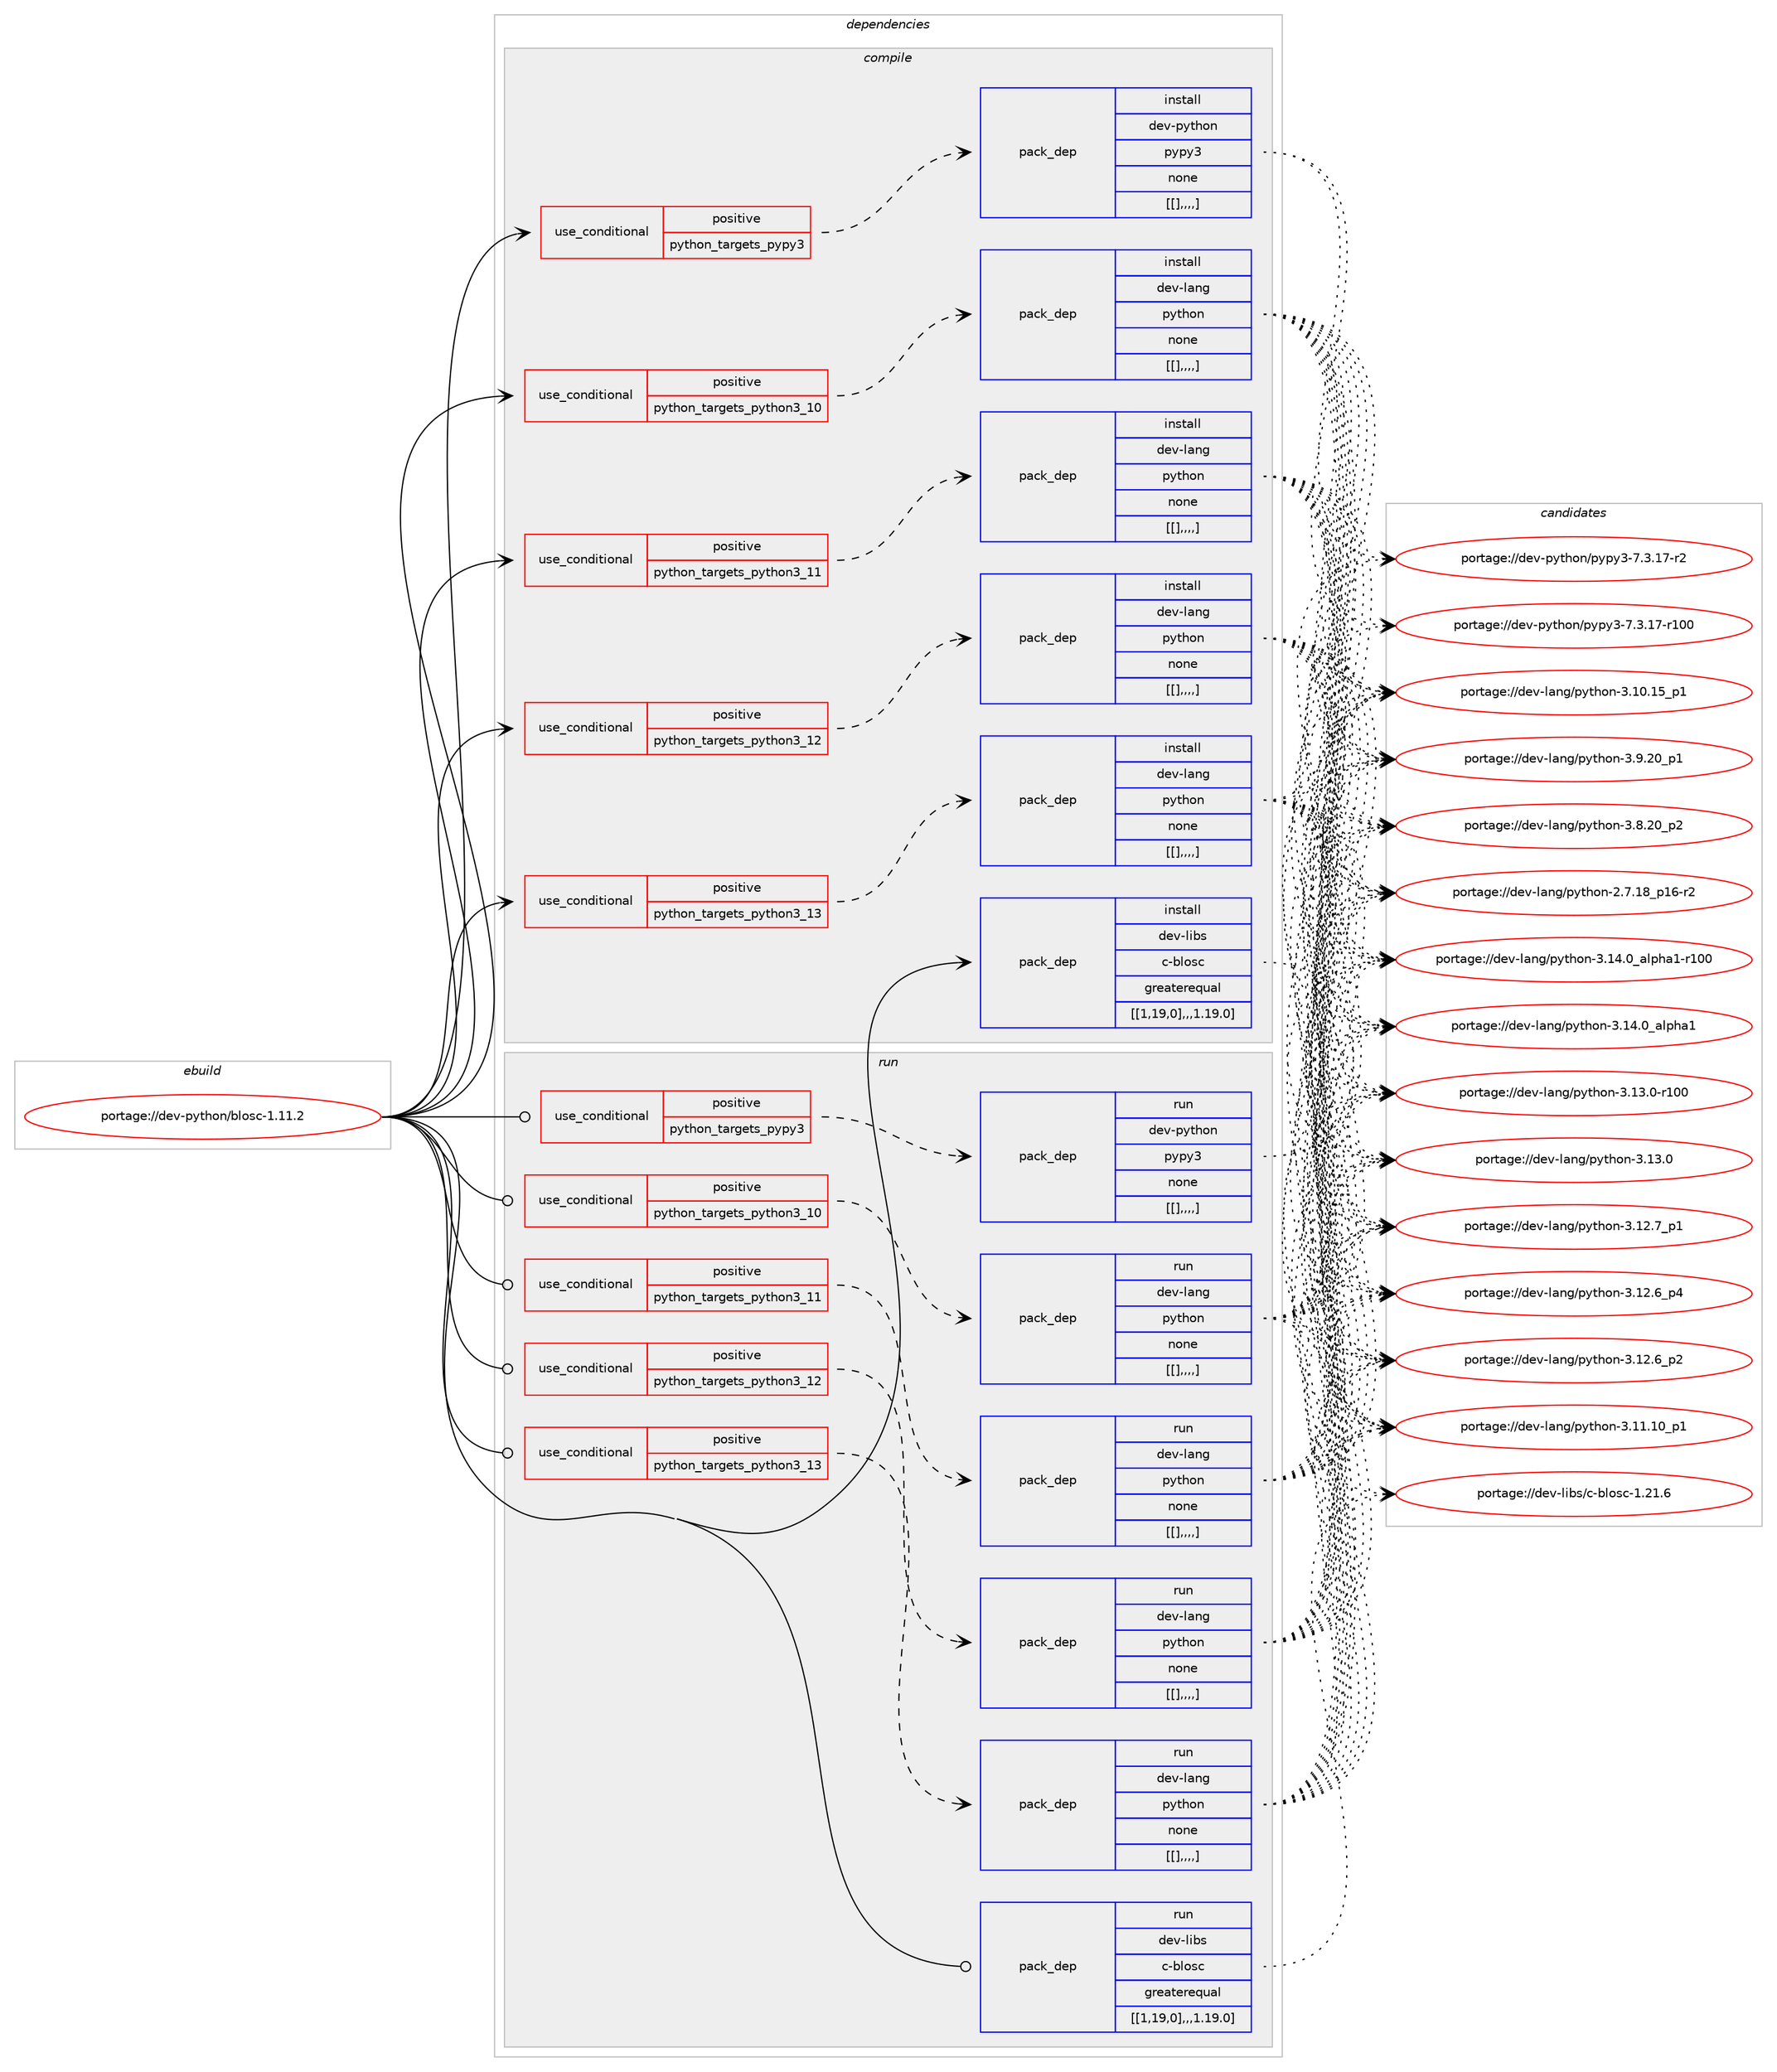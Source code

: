 digraph prolog {

# *************
# Graph options
# *************

newrank=true;
concentrate=true;
compound=true;
graph [rankdir=LR,fontname=Helvetica,fontsize=10,ranksep=1.5];#, ranksep=2.5, nodesep=0.2];
edge  [arrowhead=vee];
node  [fontname=Helvetica,fontsize=10];

# **********
# The ebuild
# **********

subgraph cluster_leftcol {
color=gray;
label=<<i>ebuild</i>>;
id [label="portage://dev-python/blosc-1.11.2", color=red, width=4, href="../dev-python/blosc-1.11.2.svg"];
}

# ****************
# The dependencies
# ****************

subgraph cluster_midcol {
color=gray;
label=<<i>dependencies</i>>;
subgraph cluster_compile {
fillcolor="#eeeeee";
style=filled;
label=<<i>compile</i>>;
subgraph cond33321 {
dependency148017 [label=<<TABLE BORDER="0" CELLBORDER="1" CELLSPACING="0" CELLPADDING="4"><TR><TD ROWSPAN="3" CELLPADDING="10">use_conditional</TD></TR><TR><TD>positive</TD></TR><TR><TD>python_targets_pypy3</TD></TR></TABLE>>, shape=none, color=red];
subgraph pack113372 {
dependency148022 [label=<<TABLE BORDER="0" CELLBORDER="1" CELLSPACING="0" CELLPADDING="4" WIDTH="220"><TR><TD ROWSPAN="6" CELLPADDING="30">pack_dep</TD></TR><TR><TD WIDTH="110">install</TD></TR><TR><TD>dev-python</TD></TR><TR><TD>pypy3</TD></TR><TR><TD>none</TD></TR><TR><TD>[[],,,,]</TD></TR></TABLE>>, shape=none, color=blue];
}
dependency148017:e -> dependency148022:w [weight=20,style="dashed",arrowhead="vee"];
}
id:e -> dependency148017:w [weight=20,style="solid",arrowhead="vee"];
subgraph cond33333 {
dependency148035 [label=<<TABLE BORDER="0" CELLBORDER="1" CELLSPACING="0" CELLPADDING="4"><TR><TD ROWSPAN="3" CELLPADDING="10">use_conditional</TD></TR><TR><TD>positive</TD></TR><TR><TD>python_targets_python3_10</TD></TR></TABLE>>, shape=none, color=red];
subgraph pack113379 {
dependency148039 [label=<<TABLE BORDER="0" CELLBORDER="1" CELLSPACING="0" CELLPADDING="4" WIDTH="220"><TR><TD ROWSPAN="6" CELLPADDING="30">pack_dep</TD></TR><TR><TD WIDTH="110">install</TD></TR><TR><TD>dev-lang</TD></TR><TR><TD>python</TD></TR><TR><TD>none</TD></TR><TR><TD>[[],,,,]</TD></TR></TABLE>>, shape=none, color=blue];
}
dependency148035:e -> dependency148039:w [weight=20,style="dashed",arrowhead="vee"];
}
id:e -> dependency148035:w [weight=20,style="solid",arrowhead="vee"];
subgraph cond33342 {
dependency148050 [label=<<TABLE BORDER="0" CELLBORDER="1" CELLSPACING="0" CELLPADDING="4"><TR><TD ROWSPAN="3" CELLPADDING="10">use_conditional</TD></TR><TR><TD>positive</TD></TR><TR><TD>python_targets_python3_11</TD></TR></TABLE>>, shape=none, color=red];
subgraph pack113387 {
dependency148053 [label=<<TABLE BORDER="0" CELLBORDER="1" CELLSPACING="0" CELLPADDING="4" WIDTH="220"><TR><TD ROWSPAN="6" CELLPADDING="30">pack_dep</TD></TR><TR><TD WIDTH="110">install</TD></TR><TR><TD>dev-lang</TD></TR><TR><TD>python</TD></TR><TR><TD>none</TD></TR><TR><TD>[[],,,,]</TD></TR></TABLE>>, shape=none, color=blue];
}
dependency148050:e -> dependency148053:w [weight=20,style="dashed",arrowhead="vee"];
}
id:e -> dependency148050:w [weight=20,style="solid",arrowhead="vee"];
subgraph cond33347 {
dependency148058 [label=<<TABLE BORDER="0" CELLBORDER="1" CELLSPACING="0" CELLPADDING="4"><TR><TD ROWSPAN="3" CELLPADDING="10">use_conditional</TD></TR><TR><TD>positive</TD></TR><TR><TD>python_targets_python3_12</TD></TR></TABLE>>, shape=none, color=red];
subgraph pack113396 {
dependency148069 [label=<<TABLE BORDER="0" CELLBORDER="1" CELLSPACING="0" CELLPADDING="4" WIDTH="220"><TR><TD ROWSPAN="6" CELLPADDING="30">pack_dep</TD></TR><TR><TD WIDTH="110">install</TD></TR><TR><TD>dev-lang</TD></TR><TR><TD>python</TD></TR><TR><TD>none</TD></TR><TR><TD>[[],,,,]</TD></TR></TABLE>>, shape=none, color=blue];
}
dependency148058:e -> dependency148069:w [weight=20,style="dashed",arrowhead="vee"];
}
id:e -> dependency148058:w [weight=20,style="solid",arrowhead="vee"];
subgraph cond33354 {
dependency148075 [label=<<TABLE BORDER="0" CELLBORDER="1" CELLSPACING="0" CELLPADDING="4"><TR><TD ROWSPAN="3" CELLPADDING="10">use_conditional</TD></TR><TR><TD>positive</TD></TR><TR><TD>python_targets_python3_13</TD></TR></TABLE>>, shape=none, color=red];
subgraph pack113402 {
dependency148085 [label=<<TABLE BORDER="0" CELLBORDER="1" CELLSPACING="0" CELLPADDING="4" WIDTH="220"><TR><TD ROWSPAN="6" CELLPADDING="30">pack_dep</TD></TR><TR><TD WIDTH="110">install</TD></TR><TR><TD>dev-lang</TD></TR><TR><TD>python</TD></TR><TR><TD>none</TD></TR><TR><TD>[[],,,,]</TD></TR></TABLE>>, shape=none, color=blue];
}
dependency148075:e -> dependency148085:w [weight=20,style="dashed",arrowhead="vee"];
}
id:e -> dependency148075:w [weight=20,style="solid",arrowhead="vee"];
subgraph pack113412 {
dependency148095 [label=<<TABLE BORDER="0" CELLBORDER="1" CELLSPACING="0" CELLPADDING="4" WIDTH="220"><TR><TD ROWSPAN="6" CELLPADDING="30">pack_dep</TD></TR><TR><TD WIDTH="110">install</TD></TR><TR><TD>dev-libs</TD></TR><TR><TD>c-blosc</TD></TR><TR><TD>greaterequal</TD></TR><TR><TD>[[1,19,0],,,1.19.0]</TD></TR></TABLE>>, shape=none, color=blue];
}
id:e -> dependency148095:w [weight=20,style="solid",arrowhead="vee"];
}
subgraph cluster_compileandrun {
fillcolor="#eeeeee";
style=filled;
label=<<i>compile and run</i>>;
}
subgraph cluster_run {
fillcolor="#eeeeee";
style=filled;
label=<<i>run</i>>;
subgraph cond33370 {
dependency148118 [label=<<TABLE BORDER="0" CELLBORDER="1" CELLSPACING="0" CELLPADDING="4"><TR><TD ROWSPAN="3" CELLPADDING="10">use_conditional</TD></TR><TR><TD>positive</TD></TR><TR><TD>python_targets_pypy3</TD></TR></TABLE>>, shape=none, color=red];
subgraph pack113430 {
dependency148139 [label=<<TABLE BORDER="0" CELLBORDER="1" CELLSPACING="0" CELLPADDING="4" WIDTH="220"><TR><TD ROWSPAN="6" CELLPADDING="30">pack_dep</TD></TR><TR><TD WIDTH="110">run</TD></TR><TR><TD>dev-python</TD></TR><TR><TD>pypy3</TD></TR><TR><TD>none</TD></TR><TR><TD>[[],,,,]</TD></TR></TABLE>>, shape=none, color=blue];
}
dependency148118:e -> dependency148139:w [weight=20,style="dashed",arrowhead="vee"];
}
id:e -> dependency148118:w [weight=20,style="solid",arrowhead="odot"];
subgraph cond33387 {
dependency148153 [label=<<TABLE BORDER="0" CELLBORDER="1" CELLSPACING="0" CELLPADDING="4"><TR><TD ROWSPAN="3" CELLPADDING="10">use_conditional</TD></TR><TR><TD>positive</TD></TR><TR><TD>python_targets_python3_10</TD></TR></TABLE>>, shape=none, color=red];
subgraph pack113450 {
dependency148175 [label=<<TABLE BORDER="0" CELLBORDER="1" CELLSPACING="0" CELLPADDING="4" WIDTH="220"><TR><TD ROWSPAN="6" CELLPADDING="30">pack_dep</TD></TR><TR><TD WIDTH="110">run</TD></TR><TR><TD>dev-lang</TD></TR><TR><TD>python</TD></TR><TR><TD>none</TD></TR><TR><TD>[[],,,,]</TD></TR></TABLE>>, shape=none, color=blue];
}
dependency148153:e -> dependency148175:w [weight=20,style="dashed",arrowhead="vee"];
}
id:e -> dependency148153:w [weight=20,style="solid",arrowhead="odot"];
subgraph cond33404 {
dependency148190 [label=<<TABLE BORDER="0" CELLBORDER="1" CELLSPACING="0" CELLPADDING="4"><TR><TD ROWSPAN="3" CELLPADDING="10">use_conditional</TD></TR><TR><TD>positive</TD></TR><TR><TD>python_targets_python3_11</TD></TR></TABLE>>, shape=none, color=red];
subgraph pack113464 {
dependency148192 [label=<<TABLE BORDER="0" CELLBORDER="1" CELLSPACING="0" CELLPADDING="4" WIDTH="220"><TR><TD ROWSPAN="6" CELLPADDING="30">pack_dep</TD></TR><TR><TD WIDTH="110">run</TD></TR><TR><TD>dev-lang</TD></TR><TR><TD>python</TD></TR><TR><TD>none</TD></TR><TR><TD>[[],,,,]</TD></TR></TABLE>>, shape=none, color=blue];
}
dependency148190:e -> dependency148192:w [weight=20,style="dashed",arrowhead="vee"];
}
id:e -> dependency148190:w [weight=20,style="solid",arrowhead="odot"];
subgraph cond33408 {
dependency148200 [label=<<TABLE BORDER="0" CELLBORDER="1" CELLSPACING="0" CELLPADDING="4"><TR><TD ROWSPAN="3" CELLPADDING="10">use_conditional</TD></TR><TR><TD>positive</TD></TR><TR><TD>python_targets_python3_12</TD></TR></TABLE>>, shape=none, color=red];
subgraph pack113478 {
dependency148226 [label=<<TABLE BORDER="0" CELLBORDER="1" CELLSPACING="0" CELLPADDING="4" WIDTH="220"><TR><TD ROWSPAN="6" CELLPADDING="30">pack_dep</TD></TR><TR><TD WIDTH="110">run</TD></TR><TR><TD>dev-lang</TD></TR><TR><TD>python</TD></TR><TR><TD>none</TD></TR><TR><TD>[[],,,,]</TD></TR></TABLE>>, shape=none, color=blue];
}
dependency148200:e -> dependency148226:w [weight=20,style="dashed",arrowhead="vee"];
}
id:e -> dependency148200:w [weight=20,style="solid",arrowhead="odot"];
subgraph cond33428 {
dependency148234 [label=<<TABLE BORDER="0" CELLBORDER="1" CELLSPACING="0" CELLPADDING="4"><TR><TD ROWSPAN="3" CELLPADDING="10">use_conditional</TD></TR><TR><TD>positive</TD></TR><TR><TD>python_targets_python3_13</TD></TR></TABLE>>, shape=none, color=red];
subgraph pack113492 {
dependency148272 [label=<<TABLE BORDER="0" CELLBORDER="1" CELLSPACING="0" CELLPADDING="4" WIDTH="220"><TR><TD ROWSPAN="6" CELLPADDING="30">pack_dep</TD></TR><TR><TD WIDTH="110">run</TD></TR><TR><TD>dev-lang</TD></TR><TR><TD>python</TD></TR><TR><TD>none</TD></TR><TR><TD>[[],,,,]</TD></TR></TABLE>>, shape=none, color=blue];
}
dependency148234:e -> dependency148272:w [weight=20,style="dashed",arrowhead="vee"];
}
id:e -> dependency148234:w [weight=20,style="solid",arrowhead="odot"];
subgraph pack113511 {
dependency148290 [label=<<TABLE BORDER="0" CELLBORDER="1" CELLSPACING="0" CELLPADDING="4" WIDTH="220"><TR><TD ROWSPAN="6" CELLPADDING="30">pack_dep</TD></TR><TR><TD WIDTH="110">run</TD></TR><TR><TD>dev-libs</TD></TR><TR><TD>c-blosc</TD></TR><TR><TD>greaterequal</TD></TR><TR><TD>[[1,19,0],,,1.19.0]</TD></TR></TABLE>>, shape=none, color=blue];
}
id:e -> dependency148290:w [weight=20,style="solid",arrowhead="odot"];
}
}

# **************
# The candidates
# **************

subgraph cluster_choices {
rank=same;
color=gray;
label=<<i>candidates</i>>;

subgraph choice113423 {
color=black;
nodesep=1;
choice100101118451121211161041111104711212111212151455546514649554511450 [label="portage://dev-python/pypy3-7.3.17-r2", color=red, width=4,href="../dev-python/pypy3-7.3.17-r2.svg"];
choice1001011184511212111610411111047112121112121514555465146495545114494848 [label="portage://dev-python/pypy3-7.3.17-r100", color=red, width=4,href="../dev-python/pypy3-7.3.17-r100.svg"];
dependency148022:e -> choice100101118451121211161041111104711212111212151455546514649554511450:w [style=dotted,weight="100"];
dependency148022:e -> choice1001011184511212111610411111047112121112121514555465146495545114494848:w [style=dotted,weight="100"];
}
subgraph choice113427 {
color=black;
nodesep=1;
choice100101118451089711010347112121116104111110455146495246489597108112104974945114494848 [label="portage://dev-lang/python-3.14.0_alpha1-r100", color=red, width=4,href="../dev-lang/python-3.14.0_alpha1-r100.svg"];
choice1001011184510897110103471121211161041111104551464952464895971081121049749 [label="portage://dev-lang/python-3.14.0_alpha1", color=red, width=4,href="../dev-lang/python-3.14.0_alpha1.svg"];
choice1001011184510897110103471121211161041111104551464951464845114494848 [label="portage://dev-lang/python-3.13.0-r100", color=red, width=4,href="../dev-lang/python-3.13.0-r100.svg"];
choice10010111845108971101034711212111610411111045514649514648 [label="portage://dev-lang/python-3.13.0", color=red, width=4,href="../dev-lang/python-3.13.0.svg"];
choice100101118451089711010347112121116104111110455146495046559511249 [label="portage://dev-lang/python-3.12.7_p1", color=red, width=4,href="../dev-lang/python-3.12.7_p1.svg"];
choice100101118451089711010347112121116104111110455146495046549511252 [label="portage://dev-lang/python-3.12.6_p4", color=red, width=4,href="../dev-lang/python-3.12.6_p4.svg"];
choice100101118451089711010347112121116104111110455146495046549511250 [label="portage://dev-lang/python-3.12.6_p2", color=red, width=4,href="../dev-lang/python-3.12.6_p2.svg"];
choice10010111845108971101034711212111610411111045514649494649489511249 [label="portage://dev-lang/python-3.11.10_p1", color=red, width=4,href="../dev-lang/python-3.11.10_p1.svg"];
choice10010111845108971101034711212111610411111045514649484649539511249 [label="portage://dev-lang/python-3.10.15_p1", color=red, width=4,href="../dev-lang/python-3.10.15_p1.svg"];
choice100101118451089711010347112121116104111110455146574650489511249 [label="portage://dev-lang/python-3.9.20_p1", color=red, width=4,href="../dev-lang/python-3.9.20_p1.svg"];
choice100101118451089711010347112121116104111110455146564650489511250 [label="portage://dev-lang/python-3.8.20_p2", color=red, width=4,href="../dev-lang/python-3.8.20_p2.svg"];
choice100101118451089711010347112121116104111110455046554649569511249544511450 [label="portage://dev-lang/python-2.7.18_p16-r2", color=red, width=4,href="../dev-lang/python-2.7.18_p16-r2.svg"];
dependency148039:e -> choice100101118451089711010347112121116104111110455146495246489597108112104974945114494848:w [style=dotted,weight="100"];
dependency148039:e -> choice1001011184510897110103471121211161041111104551464952464895971081121049749:w [style=dotted,weight="100"];
dependency148039:e -> choice1001011184510897110103471121211161041111104551464951464845114494848:w [style=dotted,weight="100"];
dependency148039:e -> choice10010111845108971101034711212111610411111045514649514648:w [style=dotted,weight="100"];
dependency148039:e -> choice100101118451089711010347112121116104111110455146495046559511249:w [style=dotted,weight="100"];
dependency148039:e -> choice100101118451089711010347112121116104111110455146495046549511252:w [style=dotted,weight="100"];
dependency148039:e -> choice100101118451089711010347112121116104111110455146495046549511250:w [style=dotted,weight="100"];
dependency148039:e -> choice10010111845108971101034711212111610411111045514649494649489511249:w [style=dotted,weight="100"];
dependency148039:e -> choice10010111845108971101034711212111610411111045514649484649539511249:w [style=dotted,weight="100"];
dependency148039:e -> choice100101118451089711010347112121116104111110455146574650489511249:w [style=dotted,weight="100"];
dependency148039:e -> choice100101118451089711010347112121116104111110455146564650489511250:w [style=dotted,weight="100"];
dependency148039:e -> choice100101118451089711010347112121116104111110455046554649569511249544511450:w [style=dotted,weight="100"];
}
subgraph choice113435 {
color=black;
nodesep=1;
choice100101118451089711010347112121116104111110455146495246489597108112104974945114494848 [label="portage://dev-lang/python-3.14.0_alpha1-r100", color=red, width=4,href="../dev-lang/python-3.14.0_alpha1-r100.svg"];
choice1001011184510897110103471121211161041111104551464952464895971081121049749 [label="portage://dev-lang/python-3.14.0_alpha1", color=red, width=4,href="../dev-lang/python-3.14.0_alpha1.svg"];
choice1001011184510897110103471121211161041111104551464951464845114494848 [label="portage://dev-lang/python-3.13.0-r100", color=red, width=4,href="../dev-lang/python-3.13.0-r100.svg"];
choice10010111845108971101034711212111610411111045514649514648 [label="portage://dev-lang/python-3.13.0", color=red, width=4,href="../dev-lang/python-3.13.0.svg"];
choice100101118451089711010347112121116104111110455146495046559511249 [label="portage://dev-lang/python-3.12.7_p1", color=red, width=4,href="../dev-lang/python-3.12.7_p1.svg"];
choice100101118451089711010347112121116104111110455146495046549511252 [label="portage://dev-lang/python-3.12.6_p4", color=red, width=4,href="../dev-lang/python-3.12.6_p4.svg"];
choice100101118451089711010347112121116104111110455146495046549511250 [label="portage://dev-lang/python-3.12.6_p2", color=red, width=4,href="../dev-lang/python-3.12.6_p2.svg"];
choice10010111845108971101034711212111610411111045514649494649489511249 [label="portage://dev-lang/python-3.11.10_p1", color=red, width=4,href="../dev-lang/python-3.11.10_p1.svg"];
choice10010111845108971101034711212111610411111045514649484649539511249 [label="portage://dev-lang/python-3.10.15_p1", color=red, width=4,href="../dev-lang/python-3.10.15_p1.svg"];
choice100101118451089711010347112121116104111110455146574650489511249 [label="portage://dev-lang/python-3.9.20_p1", color=red, width=4,href="../dev-lang/python-3.9.20_p1.svg"];
choice100101118451089711010347112121116104111110455146564650489511250 [label="portage://dev-lang/python-3.8.20_p2", color=red, width=4,href="../dev-lang/python-3.8.20_p2.svg"];
choice100101118451089711010347112121116104111110455046554649569511249544511450 [label="portage://dev-lang/python-2.7.18_p16-r2", color=red, width=4,href="../dev-lang/python-2.7.18_p16-r2.svg"];
dependency148053:e -> choice100101118451089711010347112121116104111110455146495246489597108112104974945114494848:w [style=dotted,weight="100"];
dependency148053:e -> choice1001011184510897110103471121211161041111104551464952464895971081121049749:w [style=dotted,weight="100"];
dependency148053:e -> choice1001011184510897110103471121211161041111104551464951464845114494848:w [style=dotted,weight="100"];
dependency148053:e -> choice10010111845108971101034711212111610411111045514649514648:w [style=dotted,weight="100"];
dependency148053:e -> choice100101118451089711010347112121116104111110455146495046559511249:w [style=dotted,weight="100"];
dependency148053:e -> choice100101118451089711010347112121116104111110455146495046549511252:w [style=dotted,weight="100"];
dependency148053:e -> choice100101118451089711010347112121116104111110455146495046549511250:w [style=dotted,weight="100"];
dependency148053:e -> choice10010111845108971101034711212111610411111045514649494649489511249:w [style=dotted,weight="100"];
dependency148053:e -> choice10010111845108971101034711212111610411111045514649484649539511249:w [style=dotted,weight="100"];
dependency148053:e -> choice100101118451089711010347112121116104111110455146574650489511249:w [style=dotted,weight="100"];
dependency148053:e -> choice100101118451089711010347112121116104111110455146564650489511250:w [style=dotted,weight="100"];
dependency148053:e -> choice100101118451089711010347112121116104111110455046554649569511249544511450:w [style=dotted,weight="100"];
}
subgraph choice113444 {
color=black;
nodesep=1;
choice100101118451089711010347112121116104111110455146495246489597108112104974945114494848 [label="portage://dev-lang/python-3.14.0_alpha1-r100", color=red, width=4,href="../dev-lang/python-3.14.0_alpha1-r100.svg"];
choice1001011184510897110103471121211161041111104551464952464895971081121049749 [label="portage://dev-lang/python-3.14.0_alpha1", color=red, width=4,href="../dev-lang/python-3.14.0_alpha1.svg"];
choice1001011184510897110103471121211161041111104551464951464845114494848 [label="portage://dev-lang/python-3.13.0-r100", color=red, width=4,href="../dev-lang/python-3.13.0-r100.svg"];
choice10010111845108971101034711212111610411111045514649514648 [label="portage://dev-lang/python-3.13.0", color=red, width=4,href="../dev-lang/python-3.13.0.svg"];
choice100101118451089711010347112121116104111110455146495046559511249 [label="portage://dev-lang/python-3.12.7_p1", color=red, width=4,href="../dev-lang/python-3.12.7_p1.svg"];
choice100101118451089711010347112121116104111110455146495046549511252 [label="portage://dev-lang/python-3.12.6_p4", color=red, width=4,href="../dev-lang/python-3.12.6_p4.svg"];
choice100101118451089711010347112121116104111110455146495046549511250 [label="portage://dev-lang/python-3.12.6_p2", color=red, width=4,href="../dev-lang/python-3.12.6_p2.svg"];
choice10010111845108971101034711212111610411111045514649494649489511249 [label="portage://dev-lang/python-3.11.10_p1", color=red, width=4,href="../dev-lang/python-3.11.10_p1.svg"];
choice10010111845108971101034711212111610411111045514649484649539511249 [label="portage://dev-lang/python-3.10.15_p1", color=red, width=4,href="../dev-lang/python-3.10.15_p1.svg"];
choice100101118451089711010347112121116104111110455146574650489511249 [label="portage://dev-lang/python-3.9.20_p1", color=red, width=4,href="../dev-lang/python-3.9.20_p1.svg"];
choice100101118451089711010347112121116104111110455146564650489511250 [label="portage://dev-lang/python-3.8.20_p2", color=red, width=4,href="../dev-lang/python-3.8.20_p2.svg"];
choice100101118451089711010347112121116104111110455046554649569511249544511450 [label="portage://dev-lang/python-2.7.18_p16-r2", color=red, width=4,href="../dev-lang/python-2.7.18_p16-r2.svg"];
dependency148069:e -> choice100101118451089711010347112121116104111110455146495246489597108112104974945114494848:w [style=dotted,weight="100"];
dependency148069:e -> choice1001011184510897110103471121211161041111104551464952464895971081121049749:w [style=dotted,weight="100"];
dependency148069:e -> choice1001011184510897110103471121211161041111104551464951464845114494848:w [style=dotted,weight="100"];
dependency148069:e -> choice10010111845108971101034711212111610411111045514649514648:w [style=dotted,weight="100"];
dependency148069:e -> choice100101118451089711010347112121116104111110455146495046559511249:w [style=dotted,weight="100"];
dependency148069:e -> choice100101118451089711010347112121116104111110455146495046549511252:w [style=dotted,weight="100"];
dependency148069:e -> choice100101118451089711010347112121116104111110455146495046549511250:w [style=dotted,weight="100"];
dependency148069:e -> choice10010111845108971101034711212111610411111045514649494649489511249:w [style=dotted,weight="100"];
dependency148069:e -> choice10010111845108971101034711212111610411111045514649484649539511249:w [style=dotted,weight="100"];
dependency148069:e -> choice100101118451089711010347112121116104111110455146574650489511249:w [style=dotted,weight="100"];
dependency148069:e -> choice100101118451089711010347112121116104111110455146564650489511250:w [style=dotted,weight="100"];
dependency148069:e -> choice100101118451089711010347112121116104111110455046554649569511249544511450:w [style=dotted,weight="100"];
}
subgraph choice113478 {
color=black;
nodesep=1;
choice100101118451089711010347112121116104111110455146495246489597108112104974945114494848 [label="portage://dev-lang/python-3.14.0_alpha1-r100", color=red, width=4,href="../dev-lang/python-3.14.0_alpha1-r100.svg"];
choice1001011184510897110103471121211161041111104551464952464895971081121049749 [label="portage://dev-lang/python-3.14.0_alpha1", color=red, width=4,href="../dev-lang/python-3.14.0_alpha1.svg"];
choice1001011184510897110103471121211161041111104551464951464845114494848 [label="portage://dev-lang/python-3.13.0-r100", color=red, width=4,href="../dev-lang/python-3.13.0-r100.svg"];
choice10010111845108971101034711212111610411111045514649514648 [label="portage://dev-lang/python-3.13.0", color=red, width=4,href="../dev-lang/python-3.13.0.svg"];
choice100101118451089711010347112121116104111110455146495046559511249 [label="portage://dev-lang/python-3.12.7_p1", color=red, width=4,href="../dev-lang/python-3.12.7_p1.svg"];
choice100101118451089711010347112121116104111110455146495046549511252 [label="portage://dev-lang/python-3.12.6_p4", color=red, width=4,href="../dev-lang/python-3.12.6_p4.svg"];
choice100101118451089711010347112121116104111110455146495046549511250 [label="portage://dev-lang/python-3.12.6_p2", color=red, width=4,href="../dev-lang/python-3.12.6_p2.svg"];
choice10010111845108971101034711212111610411111045514649494649489511249 [label="portage://dev-lang/python-3.11.10_p1", color=red, width=4,href="../dev-lang/python-3.11.10_p1.svg"];
choice10010111845108971101034711212111610411111045514649484649539511249 [label="portage://dev-lang/python-3.10.15_p1", color=red, width=4,href="../dev-lang/python-3.10.15_p1.svg"];
choice100101118451089711010347112121116104111110455146574650489511249 [label="portage://dev-lang/python-3.9.20_p1", color=red, width=4,href="../dev-lang/python-3.9.20_p1.svg"];
choice100101118451089711010347112121116104111110455146564650489511250 [label="portage://dev-lang/python-3.8.20_p2", color=red, width=4,href="../dev-lang/python-3.8.20_p2.svg"];
choice100101118451089711010347112121116104111110455046554649569511249544511450 [label="portage://dev-lang/python-2.7.18_p16-r2", color=red, width=4,href="../dev-lang/python-2.7.18_p16-r2.svg"];
dependency148085:e -> choice100101118451089711010347112121116104111110455146495246489597108112104974945114494848:w [style=dotted,weight="100"];
dependency148085:e -> choice1001011184510897110103471121211161041111104551464952464895971081121049749:w [style=dotted,weight="100"];
dependency148085:e -> choice1001011184510897110103471121211161041111104551464951464845114494848:w [style=dotted,weight="100"];
dependency148085:e -> choice10010111845108971101034711212111610411111045514649514648:w [style=dotted,weight="100"];
dependency148085:e -> choice100101118451089711010347112121116104111110455146495046559511249:w [style=dotted,weight="100"];
dependency148085:e -> choice100101118451089711010347112121116104111110455146495046549511252:w [style=dotted,weight="100"];
dependency148085:e -> choice100101118451089711010347112121116104111110455146495046549511250:w [style=dotted,weight="100"];
dependency148085:e -> choice10010111845108971101034711212111610411111045514649494649489511249:w [style=dotted,weight="100"];
dependency148085:e -> choice10010111845108971101034711212111610411111045514649484649539511249:w [style=dotted,weight="100"];
dependency148085:e -> choice100101118451089711010347112121116104111110455146574650489511249:w [style=dotted,weight="100"];
dependency148085:e -> choice100101118451089711010347112121116104111110455146564650489511250:w [style=dotted,weight="100"];
dependency148085:e -> choice100101118451089711010347112121116104111110455046554649569511249544511450:w [style=dotted,weight="100"];
}
subgraph choice113494 {
color=black;
nodesep=1;
choice1001011184510810598115479945981081111159945494650494654 [label="portage://dev-libs/c-blosc-1.21.6", color=red, width=4,href="../dev-libs/c-blosc-1.21.6.svg"];
dependency148095:e -> choice1001011184510810598115479945981081111159945494650494654:w [style=dotted,weight="100"];
}
subgraph choice113497 {
color=black;
nodesep=1;
choice100101118451121211161041111104711212111212151455546514649554511450 [label="portage://dev-python/pypy3-7.3.17-r2", color=red, width=4,href="../dev-python/pypy3-7.3.17-r2.svg"];
choice1001011184511212111610411111047112121112121514555465146495545114494848 [label="portage://dev-python/pypy3-7.3.17-r100", color=red, width=4,href="../dev-python/pypy3-7.3.17-r100.svg"];
dependency148139:e -> choice100101118451121211161041111104711212111212151455546514649554511450:w [style=dotted,weight="100"];
dependency148139:e -> choice1001011184511212111610411111047112121112121514555465146495545114494848:w [style=dotted,weight="100"];
}
subgraph choice113499 {
color=black;
nodesep=1;
choice100101118451089711010347112121116104111110455146495246489597108112104974945114494848 [label="portage://dev-lang/python-3.14.0_alpha1-r100", color=red, width=4,href="../dev-lang/python-3.14.0_alpha1-r100.svg"];
choice1001011184510897110103471121211161041111104551464952464895971081121049749 [label="portage://dev-lang/python-3.14.0_alpha1", color=red, width=4,href="../dev-lang/python-3.14.0_alpha1.svg"];
choice1001011184510897110103471121211161041111104551464951464845114494848 [label="portage://dev-lang/python-3.13.0-r100", color=red, width=4,href="../dev-lang/python-3.13.0-r100.svg"];
choice10010111845108971101034711212111610411111045514649514648 [label="portage://dev-lang/python-3.13.0", color=red, width=4,href="../dev-lang/python-3.13.0.svg"];
choice100101118451089711010347112121116104111110455146495046559511249 [label="portage://dev-lang/python-3.12.7_p1", color=red, width=4,href="../dev-lang/python-3.12.7_p1.svg"];
choice100101118451089711010347112121116104111110455146495046549511252 [label="portage://dev-lang/python-3.12.6_p4", color=red, width=4,href="../dev-lang/python-3.12.6_p4.svg"];
choice100101118451089711010347112121116104111110455146495046549511250 [label="portage://dev-lang/python-3.12.6_p2", color=red, width=4,href="../dev-lang/python-3.12.6_p2.svg"];
choice10010111845108971101034711212111610411111045514649494649489511249 [label="portage://dev-lang/python-3.11.10_p1", color=red, width=4,href="../dev-lang/python-3.11.10_p1.svg"];
choice10010111845108971101034711212111610411111045514649484649539511249 [label="portage://dev-lang/python-3.10.15_p1", color=red, width=4,href="../dev-lang/python-3.10.15_p1.svg"];
choice100101118451089711010347112121116104111110455146574650489511249 [label="portage://dev-lang/python-3.9.20_p1", color=red, width=4,href="../dev-lang/python-3.9.20_p1.svg"];
choice100101118451089711010347112121116104111110455146564650489511250 [label="portage://dev-lang/python-3.8.20_p2", color=red, width=4,href="../dev-lang/python-3.8.20_p2.svg"];
choice100101118451089711010347112121116104111110455046554649569511249544511450 [label="portage://dev-lang/python-2.7.18_p16-r2", color=red, width=4,href="../dev-lang/python-2.7.18_p16-r2.svg"];
dependency148175:e -> choice100101118451089711010347112121116104111110455146495246489597108112104974945114494848:w [style=dotted,weight="100"];
dependency148175:e -> choice1001011184510897110103471121211161041111104551464952464895971081121049749:w [style=dotted,weight="100"];
dependency148175:e -> choice1001011184510897110103471121211161041111104551464951464845114494848:w [style=dotted,weight="100"];
dependency148175:e -> choice10010111845108971101034711212111610411111045514649514648:w [style=dotted,weight="100"];
dependency148175:e -> choice100101118451089711010347112121116104111110455146495046559511249:w [style=dotted,weight="100"];
dependency148175:e -> choice100101118451089711010347112121116104111110455146495046549511252:w [style=dotted,weight="100"];
dependency148175:e -> choice100101118451089711010347112121116104111110455146495046549511250:w [style=dotted,weight="100"];
dependency148175:e -> choice10010111845108971101034711212111610411111045514649494649489511249:w [style=dotted,weight="100"];
dependency148175:e -> choice10010111845108971101034711212111610411111045514649484649539511249:w [style=dotted,weight="100"];
dependency148175:e -> choice100101118451089711010347112121116104111110455146574650489511249:w [style=dotted,weight="100"];
dependency148175:e -> choice100101118451089711010347112121116104111110455146564650489511250:w [style=dotted,weight="100"];
dependency148175:e -> choice100101118451089711010347112121116104111110455046554649569511249544511450:w [style=dotted,weight="100"];
}
subgraph choice113504 {
color=black;
nodesep=1;
choice100101118451089711010347112121116104111110455146495246489597108112104974945114494848 [label="portage://dev-lang/python-3.14.0_alpha1-r100", color=red, width=4,href="../dev-lang/python-3.14.0_alpha1-r100.svg"];
choice1001011184510897110103471121211161041111104551464952464895971081121049749 [label="portage://dev-lang/python-3.14.0_alpha1", color=red, width=4,href="../dev-lang/python-3.14.0_alpha1.svg"];
choice1001011184510897110103471121211161041111104551464951464845114494848 [label="portage://dev-lang/python-3.13.0-r100", color=red, width=4,href="../dev-lang/python-3.13.0-r100.svg"];
choice10010111845108971101034711212111610411111045514649514648 [label="portage://dev-lang/python-3.13.0", color=red, width=4,href="../dev-lang/python-3.13.0.svg"];
choice100101118451089711010347112121116104111110455146495046559511249 [label="portage://dev-lang/python-3.12.7_p1", color=red, width=4,href="../dev-lang/python-3.12.7_p1.svg"];
choice100101118451089711010347112121116104111110455146495046549511252 [label="portage://dev-lang/python-3.12.6_p4", color=red, width=4,href="../dev-lang/python-3.12.6_p4.svg"];
choice100101118451089711010347112121116104111110455146495046549511250 [label="portage://dev-lang/python-3.12.6_p2", color=red, width=4,href="../dev-lang/python-3.12.6_p2.svg"];
choice10010111845108971101034711212111610411111045514649494649489511249 [label="portage://dev-lang/python-3.11.10_p1", color=red, width=4,href="../dev-lang/python-3.11.10_p1.svg"];
choice10010111845108971101034711212111610411111045514649484649539511249 [label="portage://dev-lang/python-3.10.15_p1", color=red, width=4,href="../dev-lang/python-3.10.15_p1.svg"];
choice100101118451089711010347112121116104111110455146574650489511249 [label="portage://dev-lang/python-3.9.20_p1", color=red, width=4,href="../dev-lang/python-3.9.20_p1.svg"];
choice100101118451089711010347112121116104111110455146564650489511250 [label="portage://dev-lang/python-3.8.20_p2", color=red, width=4,href="../dev-lang/python-3.8.20_p2.svg"];
choice100101118451089711010347112121116104111110455046554649569511249544511450 [label="portage://dev-lang/python-2.7.18_p16-r2", color=red, width=4,href="../dev-lang/python-2.7.18_p16-r2.svg"];
dependency148192:e -> choice100101118451089711010347112121116104111110455146495246489597108112104974945114494848:w [style=dotted,weight="100"];
dependency148192:e -> choice1001011184510897110103471121211161041111104551464952464895971081121049749:w [style=dotted,weight="100"];
dependency148192:e -> choice1001011184510897110103471121211161041111104551464951464845114494848:w [style=dotted,weight="100"];
dependency148192:e -> choice10010111845108971101034711212111610411111045514649514648:w [style=dotted,weight="100"];
dependency148192:e -> choice100101118451089711010347112121116104111110455146495046559511249:w [style=dotted,weight="100"];
dependency148192:e -> choice100101118451089711010347112121116104111110455146495046549511252:w [style=dotted,weight="100"];
dependency148192:e -> choice100101118451089711010347112121116104111110455146495046549511250:w [style=dotted,weight="100"];
dependency148192:e -> choice10010111845108971101034711212111610411111045514649494649489511249:w [style=dotted,weight="100"];
dependency148192:e -> choice10010111845108971101034711212111610411111045514649484649539511249:w [style=dotted,weight="100"];
dependency148192:e -> choice100101118451089711010347112121116104111110455146574650489511249:w [style=dotted,weight="100"];
dependency148192:e -> choice100101118451089711010347112121116104111110455146564650489511250:w [style=dotted,weight="100"];
dependency148192:e -> choice100101118451089711010347112121116104111110455046554649569511249544511450:w [style=dotted,weight="100"];
}
subgraph choice113518 {
color=black;
nodesep=1;
choice100101118451089711010347112121116104111110455146495246489597108112104974945114494848 [label="portage://dev-lang/python-3.14.0_alpha1-r100", color=red, width=4,href="../dev-lang/python-3.14.0_alpha1-r100.svg"];
choice1001011184510897110103471121211161041111104551464952464895971081121049749 [label="portage://dev-lang/python-3.14.0_alpha1", color=red, width=4,href="../dev-lang/python-3.14.0_alpha1.svg"];
choice1001011184510897110103471121211161041111104551464951464845114494848 [label="portage://dev-lang/python-3.13.0-r100", color=red, width=4,href="../dev-lang/python-3.13.0-r100.svg"];
choice10010111845108971101034711212111610411111045514649514648 [label="portage://dev-lang/python-3.13.0", color=red, width=4,href="../dev-lang/python-3.13.0.svg"];
choice100101118451089711010347112121116104111110455146495046559511249 [label="portage://dev-lang/python-3.12.7_p1", color=red, width=4,href="../dev-lang/python-3.12.7_p1.svg"];
choice100101118451089711010347112121116104111110455146495046549511252 [label="portage://dev-lang/python-3.12.6_p4", color=red, width=4,href="../dev-lang/python-3.12.6_p4.svg"];
choice100101118451089711010347112121116104111110455146495046549511250 [label="portage://dev-lang/python-3.12.6_p2", color=red, width=4,href="../dev-lang/python-3.12.6_p2.svg"];
choice10010111845108971101034711212111610411111045514649494649489511249 [label="portage://dev-lang/python-3.11.10_p1", color=red, width=4,href="../dev-lang/python-3.11.10_p1.svg"];
choice10010111845108971101034711212111610411111045514649484649539511249 [label="portage://dev-lang/python-3.10.15_p1", color=red, width=4,href="../dev-lang/python-3.10.15_p1.svg"];
choice100101118451089711010347112121116104111110455146574650489511249 [label="portage://dev-lang/python-3.9.20_p1", color=red, width=4,href="../dev-lang/python-3.9.20_p1.svg"];
choice100101118451089711010347112121116104111110455146564650489511250 [label="portage://dev-lang/python-3.8.20_p2", color=red, width=4,href="../dev-lang/python-3.8.20_p2.svg"];
choice100101118451089711010347112121116104111110455046554649569511249544511450 [label="portage://dev-lang/python-2.7.18_p16-r2", color=red, width=4,href="../dev-lang/python-2.7.18_p16-r2.svg"];
dependency148226:e -> choice100101118451089711010347112121116104111110455146495246489597108112104974945114494848:w [style=dotted,weight="100"];
dependency148226:e -> choice1001011184510897110103471121211161041111104551464952464895971081121049749:w [style=dotted,weight="100"];
dependency148226:e -> choice1001011184510897110103471121211161041111104551464951464845114494848:w [style=dotted,weight="100"];
dependency148226:e -> choice10010111845108971101034711212111610411111045514649514648:w [style=dotted,weight="100"];
dependency148226:e -> choice100101118451089711010347112121116104111110455146495046559511249:w [style=dotted,weight="100"];
dependency148226:e -> choice100101118451089711010347112121116104111110455146495046549511252:w [style=dotted,weight="100"];
dependency148226:e -> choice100101118451089711010347112121116104111110455146495046549511250:w [style=dotted,weight="100"];
dependency148226:e -> choice10010111845108971101034711212111610411111045514649494649489511249:w [style=dotted,weight="100"];
dependency148226:e -> choice10010111845108971101034711212111610411111045514649484649539511249:w [style=dotted,weight="100"];
dependency148226:e -> choice100101118451089711010347112121116104111110455146574650489511249:w [style=dotted,weight="100"];
dependency148226:e -> choice100101118451089711010347112121116104111110455146564650489511250:w [style=dotted,weight="100"];
dependency148226:e -> choice100101118451089711010347112121116104111110455046554649569511249544511450:w [style=dotted,weight="100"];
}
subgraph choice113528 {
color=black;
nodesep=1;
choice100101118451089711010347112121116104111110455146495246489597108112104974945114494848 [label="portage://dev-lang/python-3.14.0_alpha1-r100", color=red, width=4,href="../dev-lang/python-3.14.0_alpha1-r100.svg"];
choice1001011184510897110103471121211161041111104551464952464895971081121049749 [label="portage://dev-lang/python-3.14.0_alpha1", color=red, width=4,href="../dev-lang/python-3.14.0_alpha1.svg"];
choice1001011184510897110103471121211161041111104551464951464845114494848 [label="portage://dev-lang/python-3.13.0-r100", color=red, width=4,href="../dev-lang/python-3.13.0-r100.svg"];
choice10010111845108971101034711212111610411111045514649514648 [label="portage://dev-lang/python-3.13.0", color=red, width=4,href="../dev-lang/python-3.13.0.svg"];
choice100101118451089711010347112121116104111110455146495046559511249 [label="portage://dev-lang/python-3.12.7_p1", color=red, width=4,href="../dev-lang/python-3.12.7_p1.svg"];
choice100101118451089711010347112121116104111110455146495046549511252 [label="portage://dev-lang/python-3.12.6_p4", color=red, width=4,href="../dev-lang/python-3.12.6_p4.svg"];
choice100101118451089711010347112121116104111110455146495046549511250 [label="portage://dev-lang/python-3.12.6_p2", color=red, width=4,href="../dev-lang/python-3.12.6_p2.svg"];
choice10010111845108971101034711212111610411111045514649494649489511249 [label="portage://dev-lang/python-3.11.10_p1", color=red, width=4,href="../dev-lang/python-3.11.10_p1.svg"];
choice10010111845108971101034711212111610411111045514649484649539511249 [label="portage://dev-lang/python-3.10.15_p1", color=red, width=4,href="../dev-lang/python-3.10.15_p1.svg"];
choice100101118451089711010347112121116104111110455146574650489511249 [label="portage://dev-lang/python-3.9.20_p1", color=red, width=4,href="../dev-lang/python-3.9.20_p1.svg"];
choice100101118451089711010347112121116104111110455146564650489511250 [label="portage://dev-lang/python-3.8.20_p2", color=red, width=4,href="../dev-lang/python-3.8.20_p2.svg"];
choice100101118451089711010347112121116104111110455046554649569511249544511450 [label="portage://dev-lang/python-2.7.18_p16-r2", color=red, width=4,href="../dev-lang/python-2.7.18_p16-r2.svg"];
dependency148272:e -> choice100101118451089711010347112121116104111110455146495246489597108112104974945114494848:w [style=dotted,weight="100"];
dependency148272:e -> choice1001011184510897110103471121211161041111104551464952464895971081121049749:w [style=dotted,weight="100"];
dependency148272:e -> choice1001011184510897110103471121211161041111104551464951464845114494848:w [style=dotted,weight="100"];
dependency148272:e -> choice10010111845108971101034711212111610411111045514649514648:w [style=dotted,weight="100"];
dependency148272:e -> choice100101118451089711010347112121116104111110455146495046559511249:w [style=dotted,weight="100"];
dependency148272:e -> choice100101118451089711010347112121116104111110455146495046549511252:w [style=dotted,weight="100"];
dependency148272:e -> choice100101118451089711010347112121116104111110455146495046549511250:w [style=dotted,weight="100"];
dependency148272:e -> choice10010111845108971101034711212111610411111045514649494649489511249:w [style=dotted,weight="100"];
dependency148272:e -> choice10010111845108971101034711212111610411111045514649484649539511249:w [style=dotted,weight="100"];
dependency148272:e -> choice100101118451089711010347112121116104111110455146574650489511249:w [style=dotted,weight="100"];
dependency148272:e -> choice100101118451089711010347112121116104111110455146564650489511250:w [style=dotted,weight="100"];
dependency148272:e -> choice100101118451089711010347112121116104111110455046554649569511249544511450:w [style=dotted,weight="100"];
}
subgraph choice113544 {
color=black;
nodesep=1;
choice1001011184510810598115479945981081111159945494650494654 [label="portage://dev-libs/c-blosc-1.21.6", color=red, width=4,href="../dev-libs/c-blosc-1.21.6.svg"];
dependency148290:e -> choice1001011184510810598115479945981081111159945494650494654:w [style=dotted,weight="100"];
}
}

}
